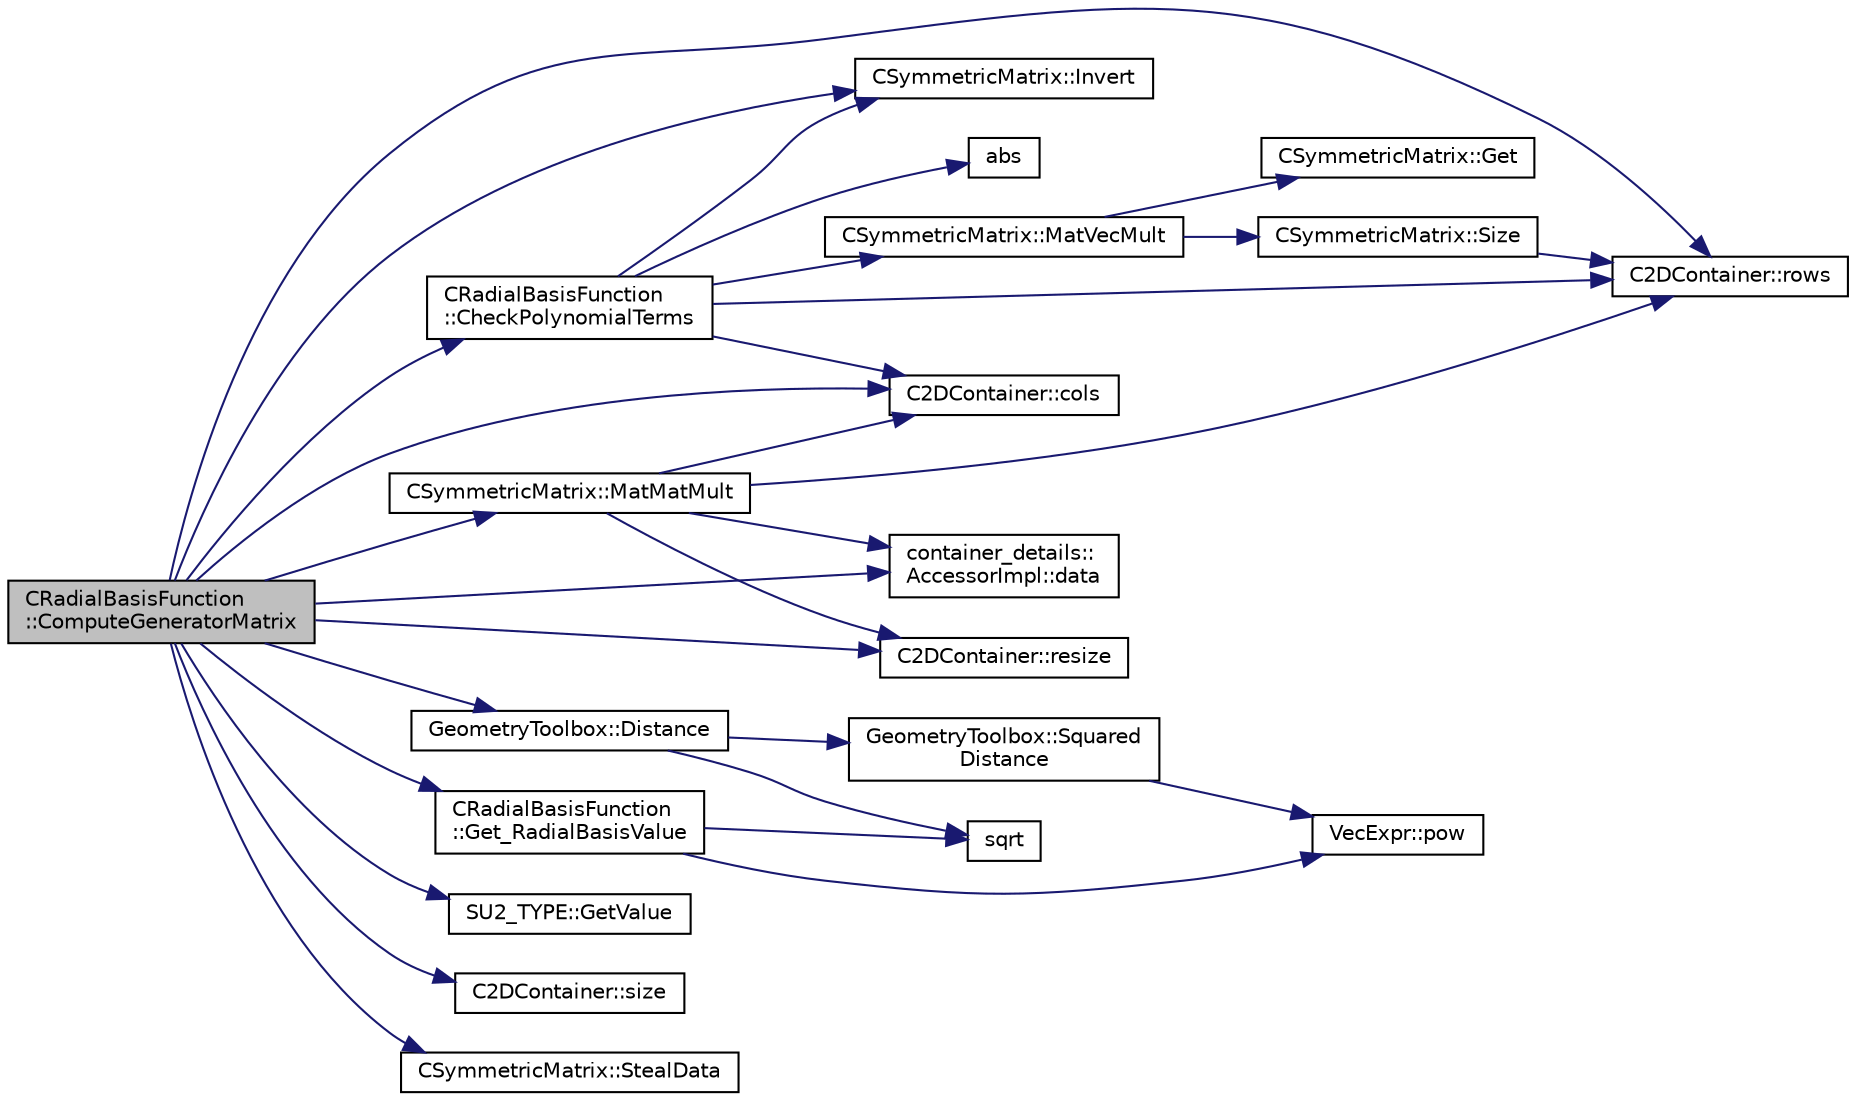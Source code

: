 digraph "CRadialBasisFunction::ComputeGeneratorMatrix"
{
 // LATEX_PDF_SIZE
  edge [fontname="Helvetica",fontsize="10",labelfontname="Helvetica",labelfontsize="10"];
  node [fontname="Helvetica",fontsize="10",shape=record];
  rankdir="LR";
  Node1 [label="CRadialBasisFunction\l::ComputeGeneratorMatrix",height=0.2,width=0.4,color="black", fillcolor="grey75", style="filled", fontcolor="black",tooltip="Compute the RBF \"generator\" matrix with or without polynomial terms."];
  Node1 -> Node2 [color="midnightblue",fontsize="10",style="solid",fontname="Helvetica"];
  Node2 [label="CRadialBasisFunction\l::CheckPolynomialTerms",height=0.2,width=0.4,color="black", fillcolor="white", style="filled",URL="$classCRadialBasisFunction.html#acb85b2dcb15592710a123cd6cc3b6318",tooltip="If the polynomial term is included in the interpolation, and the points lie on a plane,..."];
  Node2 -> Node3 [color="midnightblue",fontsize="10",style="solid",fontname="Helvetica"];
  Node3 [label="abs",height=0.2,width=0.4,color="black", fillcolor="white", style="filled",URL="$group__SIMD.html#gaf7650d08e2a58ed700276ddc70f72f96",tooltip=" "];
  Node2 -> Node4 [color="midnightblue",fontsize="10",style="solid",fontname="Helvetica"];
  Node4 [label="C2DContainer::cols",height=0.2,width=0.4,color="black", fillcolor="white", style="filled",URL="$classC2DContainer.html#ab6d9161cd08887f034322ebcbc3deb12",tooltip=" "];
  Node2 -> Node5 [color="midnightblue",fontsize="10",style="solid",fontname="Helvetica"];
  Node5 [label="CSymmetricMatrix::Invert",height=0.2,width=0.4,color="black", fillcolor="white", style="filled",URL="$classCSymmetricMatrix.html#a226d6d78097c20c3e3b06de6a5103405",tooltip=" "];
  Node2 -> Node6 [color="midnightblue",fontsize="10",style="solid",fontname="Helvetica"];
  Node6 [label="CSymmetricMatrix::MatVecMult",height=0.2,width=0.4,color="black", fillcolor="white", style="filled",URL="$classCSymmetricMatrix.html#a133eb094e8f94297c53e592b8917b803",tooltip=" "];
  Node6 -> Node7 [color="midnightblue",fontsize="10",style="solid",fontname="Helvetica"];
  Node7 [label="CSymmetricMatrix::Get",height=0.2,width=0.4,color="black", fillcolor="white", style="filled",URL="$classCSymmetricMatrix.html#a4b5881171146f9a92ad2e50204c122b7",tooltip=" "];
  Node6 -> Node8 [color="midnightblue",fontsize="10",style="solid",fontname="Helvetica"];
  Node8 [label="CSymmetricMatrix::Size",height=0.2,width=0.4,color="black", fillcolor="white", style="filled",URL="$classCSymmetricMatrix.html#af477e6335954547a391398ac8a46754c",tooltip=" "];
  Node8 -> Node9 [color="midnightblue",fontsize="10",style="solid",fontname="Helvetica"];
  Node9 [label="C2DContainer::rows",height=0.2,width=0.4,color="black", fillcolor="white", style="filled",URL="$classC2DContainer.html#ae383e99c56a27231333d71dfb8810623",tooltip=" "];
  Node2 -> Node9 [color="midnightblue",fontsize="10",style="solid",fontname="Helvetica"];
  Node1 -> Node4 [color="midnightblue",fontsize="10",style="solid",fontname="Helvetica"];
  Node1 -> Node10 [color="midnightblue",fontsize="10",style="solid",fontname="Helvetica"];
  Node10 [label="container_details::\lAccessorImpl::data",height=0.2,width=0.4,color="black", fillcolor="white", style="filled",URL="$classcontainer__details_1_1AccessorImpl.html#a5b5318f7212e57c13e464c398f74b3d5",tooltip=" "];
  Node1 -> Node11 [color="midnightblue",fontsize="10",style="solid",fontname="Helvetica"];
  Node11 [label="GeometryToolbox::Distance",height=0.2,width=0.4,color="black", fillcolor="white", style="filled",URL="$group__GeometryToolbox.html#ga600fb4ee993ae4c3b985082d51994881",tooltip=" "];
  Node11 -> Node12 [color="midnightblue",fontsize="10",style="solid",fontname="Helvetica"];
  Node12 [label="sqrt",height=0.2,width=0.4,color="black", fillcolor="white", style="filled",URL="$group__SIMD.html#ga54a1925ab40fb4249ea255072520de35",tooltip=" "];
  Node11 -> Node13 [color="midnightblue",fontsize="10",style="solid",fontname="Helvetica"];
  Node13 [label="GeometryToolbox::Squared\lDistance",height=0.2,width=0.4,color="black", fillcolor="white", style="filled",URL="$group__GeometryToolbox.html#ga3db86410486389a5cda59b3d0ab17f66",tooltip=" "];
  Node13 -> Node14 [color="midnightblue",fontsize="10",style="solid",fontname="Helvetica"];
  Node14 [label="VecExpr::pow",height=0.2,width=0.4,color="black", fillcolor="white", style="filled",URL="$group__VecExpr.html#ga7fb255e1f2a1773d3cc6ff7bee1aadd2",tooltip=" "];
  Node1 -> Node15 [color="midnightblue",fontsize="10",style="solid",fontname="Helvetica"];
  Node15 [label="CRadialBasisFunction\l::Get_RadialBasisValue",height=0.2,width=0.4,color="black", fillcolor="white", style="filled",URL="$classCRadialBasisFunction.html#aaf6bf78e55f20b5a8a6a68024ba99ff7",tooltip="Compute the value of a radial basis function, this is static so it can be re-used."];
  Node15 -> Node14 [color="midnightblue",fontsize="10",style="solid",fontname="Helvetica"];
  Node15 -> Node12 [color="midnightblue",fontsize="10",style="solid",fontname="Helvetica"];
  Node1 -> Node16 [color="midnightblue",fontsize="10",style="solid",fontname="Helvetica"];
  Node16 [label="SU2_TYPE::GetValue",height=0.2,width=0.4,color="black", fillcolor="white", style="filled",URL="$namespaceSU2__TYPE.html#adf52a59d6f4e578f7915ec9abbf7cb22",tooltip="Get the (primitive) value of the datatype (needs to be specialized for active types)."];
  Node1 -> Node5 [color="midnightblue",fontsize="10",style="solid",fontname="Helvetica"];
  Node1 -> Node17 [color="midnightblue",fontsize="10",style="solid",fontname="Helvetica"];
  Node17 [label="CSymmetricMatrix::MatMatMult",height=0.2,width=0.4,color="black", fillcolor="white", style="filled",URL="$classCSymmetricMatrix.html#aaf18d5329bf4959d6000c3a5cf2f65b3",tooltip=" "];
  Node17 -> Node4 [color="midnightblue",fontsize="10",style="solid",fontname="Helvetica"];
  Node17 -> Node10 [color="midnightblue",fontsize="10",style="solid",fontname="Helvetica"];
  Node17 -> Node18 [color="midnightblue",fontsize="10",style="solid",fontname="Helvetica"];
  Node18 [label="C2DContainer::resize",height=0.2,width=0.4,color="black", fillcolor="white", style="filled",URL="$classC2DContainer.html#adefb48b593f76aa322e228fea8f76127",tooltip="Request a change of size."];
  Node17 -> Node9 [color="midnightblue",fontsize="10",style="solid",fontname="Helvetica"];
  Node1 -> Node18 [color="midnightblue",fontsize="10",style="solid",fontname="Helvetica"];
  Node1 -> Node9 [color="midnightblue",fontsize="10",style="solid",fontname="Helvetica"];
  Node1 -> Node19 [color="midnightblue",fontsize="10",style="solid",fontname="Helvetica"];
  Node19 [label="C2DContainer::size",height=0.2,width=0.4,color="black", fillcolor="white", style="filled",URL="$classC2DContainer.html#a8278113dbcf54123f9852e7e44583759",tooltip=" "];
  Node1 -> Node20 [color="midnightblue",fontsize="10",style="solid",fontname="Helvetica"];
  Node20 [label="CSymmetricMatrix::StealData",height=0.2,width=0.4,color="black", fillcolor="white", style="filled",URL="$classCSymmetricMatrix.html#a9434e566a80175295469512f3842225e",tooltip=" "];
}
